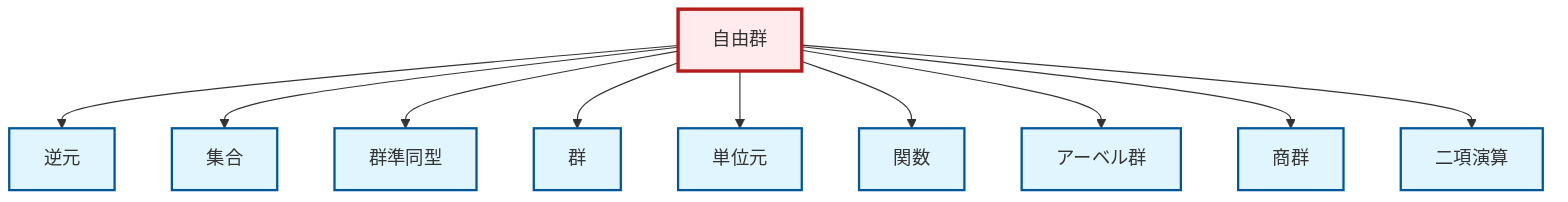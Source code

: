 graph TD
    classDef definition fill:#e1f5fe,stroke:#01579b,stroke-width:2px
    classDef theorem fill:#f3e5f5,stroke:#4a148c,stroke-width:2px
    classDef axiom fill:#fff3e0,stroke:#e65100,stroke-width:2px
    classDef example fill:#e8f5e9,stroke:#1b5e20,stroke-width:2px
    classDef current fill:#ffebee,stroke:#b71c1c,stroke-width:3px
    def-binary-operation["二項演算"]:::definition
    def-homomorphism["群準同型"]:::definition
    def-function["関数"]:::definition
    def-abelian-group["アーベル群"]:::definition
    def-quotient-group["商群"]:::definition
    def-free-group["自由群"]:::definition
    def-group["群"]:::definition
    def-set["集合"]:::definition
    def-inverse-element["逆元"]:::definition
    def-identity-element["単位元"]:::definition
    def-free-group --> def-inverse-element
    def-free-group --> def-set
    def-free-group --> def-homomorphism
    def-free-group --> def-group
    def-free-group --> def-identity-element
    def-free-group --> def-function
    def-free-group --> def-abelian-group
    def-free-group --> def-quotient-group
    def-free-group --> def-binary-operation
    class def-free-group current